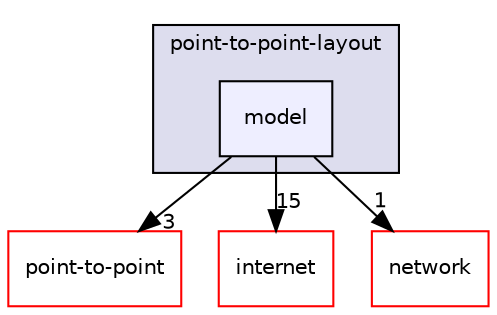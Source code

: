 digraph "src/point-to-point-layout/model" {
  compound=true
  node [ fontsize="10", fontname="Helvetica"];
  edge [ labelfontsize="10", labelfontname="Helvetica"];
  subgraph clusterdir_27428442ba339ec646dfc978603afb17 {
    graph [ bgcolor="#ddddee", pencolor="black", label="point-to-point-layout" fontname="Helvetica", fontsize="10", URL="dir_27428442ba339ec646dfc978603afb17.html"]
  dir_4e097f65a02ea63813106d1d25a102cb [shape=box, label="model", style="filled", fillcolor="#eeeeff", pencolor="black", URL="dir_4e097f65a02ea63813106d1d25a102cb.html"];
  }
  dir_8c3b602da42b60b2adf6396ae518b1d9 [shape=box label="point-to-point" fillcolor="white" style="filled" color="red" URL="dir_8c3b602da42b60b2adf6396ae518b1d9.html"];
  dir_9875a27782e85dfc0c1135b3f36246db [shape=box label="internet" fillcolor="white" style="filled" color="red" URL="dir_9875a27782e85dfc0c1135b3f36246db.html"];
  dir_fc4c7f03e1a69a98c370fae55a743828 [shape=box label="network" fillcolor="white" style="filled" color="red" URL="dir_fc4c7f03e1a69a98c370fae55a743828.html"];
  dir_4e097f65a02ea63813106d1d25a102cb->dir_8c3b602da42b60b2adf6396ae518b1d9 [headlabel="3", labeldistance=1.5 headhref="dir_000200_000058.html"];
  dir_4e097f65a02ea63813106d1d25a102cb->dir_9875a27782e85dfc0c1135b3f36246db [headlabel="15", labeldistance=1.5 headhref="dir_000200_000038.html"];
  dir_4e097f65a02ea63813106d1d25a102cb->dir_fc4c7f03e1a69a98c370fae55a743828 [headlabel="1", labeldistance=1.5 headhref="dir_000200_000050.html"];
}
